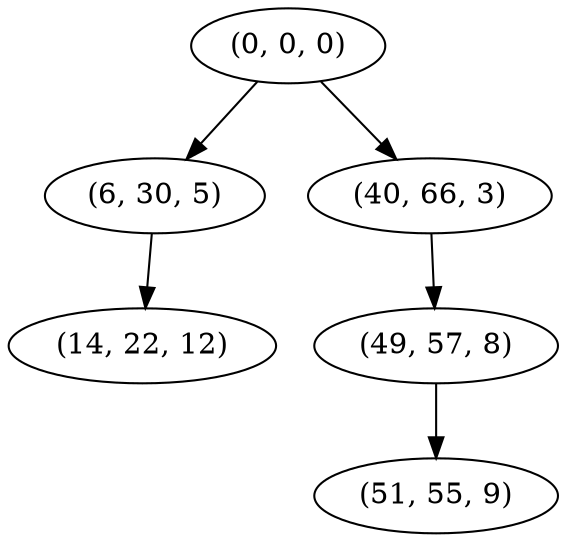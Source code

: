 digraph tree {
    "(0, 0, 0)";
    "(6, 30, 5)";
    "(14, 22, 12)";
    "(40, 66, 3)";
    "(49, 57, 8)";
    "(51, 55, 9)";
    "(0, 0, 0)" -> "(6, 30, 5)";
    "(0, 0, 0)" -> "(40, 66, 3)";
    "(6, 30, 5)" -> "(14, 22, 12)";
    "(40, 66, 3)" -> "(49, 57, 8)";
    "(49, 57, 8)" -> "(51, 55, 9)";
}

